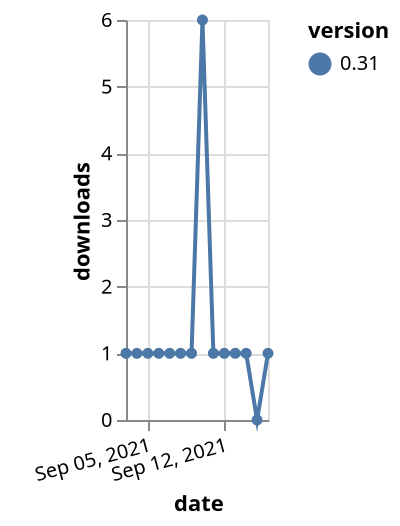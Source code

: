 {"$schema": "https://vega.github.io/schema/vega-lite/v5.json", "description": "A simple bar chart with embedded data.", "data": {"values": [{"date": "2021-09-03", "total": 192, "delta": 1, "version": "0.31"}, {"date": "2021-09-04", "total": 193, "delta": 1, "version": "0.31"}, {"date": "2021-09-05", "total": 194, "delta": 1, "version": "0.31"}, {"date": "2021-09-06", "total": 195, "delta": 1, "version": "0.31"}, {"date": "2021-09-07", "total": 196, "delta": 1, "version": "0.31"}, {"date": "2021-09-08", "total": 197, "delta": 1, "version": "0.31"}, {"date": "2021-09-09", "total": 198, "delta": 1, "version": "0.31"}, {"date": "2021-09-10", "total": 204, "delta": 6, "version": "0.31"}, {"date": "2021-09-11", "total": 205, "delta": 1, "version": "0.31"}, {"date": "2021-09-12", "total": 206, "delta": 1, "version": "0.31"}, {"date": "2021-09-13", "total": 207, "delta": 1, "version": "0.31"}, {"date": "2021-09-14", "total": 208, "delta": 1, "version": "0.31"}, {"date": "2021-09-15", "total": 208, "delta": 0, "version": "0.31"}, {"date": "2021-09-16", "total": 209, "delta": 1, "version": "0.31"}]}, "width": "container", "mark": {"type": "line", "point": {"filled": true}}, "encoding": {"x": {"field": "date", "type": "temporal", "timeUnit": "yearmonthdate", "title": "date", "axis": {"labelAngle": -15}}, "y": {"field": "delta", "type": "quantitative", "title": "downloads"}, "color": {"field": "version", "type": "nominal"}, "tooltip": {"field": "delta"}}}